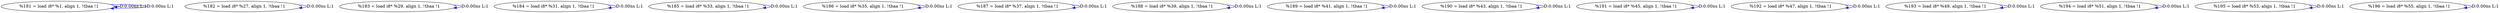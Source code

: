 digraph {
Node0x34233a0[label="  %181 = load i8* %1, align 1, !tbaa !1"];
Node0x34233a0 -> Node0x34233a0[label="D:0.00ns L:1",color=blue];
Node0x34233a0 -> Node0x34233a0[label="D:0.00ns L:1",color=blue];
Node0x34235a0[label="  %182 = load i8* %27, align 1, !tbaa !1"];
Node0x34235a0 -> Node0x34235a0[label="D:0.00ns L:1",color=blue];
Node0x34237e0[label="  %183 = load i8* %29, align 1, !tbaa !1"];
Node0x34237e0 -> Node0x34237e0[label="D:0.00ns L:1",color=blue];
Node0x3423a20[label="  %184 = load i8* %31, align 1, !tbaa !1"];
Node0x3423a20 -> Node0x3423a20[label="D:0.00ns L:1",color=blue];
Node0x3423c60[label="  %185 = load i8* %33, align 1, !tbaa !1"];
Node0x3423c60 -> Node0x3423c60[label="D:0.00ns L:1",color=blue];
Node0x3423ea0[label="  %186 = load i8* %35, align 1, !tbaa !1"];
Node0x3423ea0 -> Node0x3423ea0[label="D:0.00ns L:1",color=blue];
Node0x34240e0[label="  %187 = load i8* %37, align 1, !tbaa !1"];
Node0x34240e0 -> Node0x34240e0[label="D:0.00ns L:1",color=blue];
Node0x3424320[label="  %188 = load i8* %39, align 1, !tbaa !1"];
Node0x3424320 -> Node0x3424320[label="D:0.00ns L:1",color=blue];
Node0x3424560[label="  %189 = load i8* %41, align 1, !tbaa !1"];
Node0x3424560 -> Node0x3424560[label="D:0.00ns L:1",color=blue];
Node0x34247a0[label="  %190 = load i8* %43, align 1, !tbaa !1"];
Node0x34247a0 -> Node0x34247a0[label="D:0.00ns L:1",color=blue];
Node0x34249e0[label="  %191 = load i8* %45, align 1, !tbaa !1"];
Node0x34249e0 -> Node0x34249e0[label="D:0.00ns L:1",color=blue];
Node0x3424c20[label="  %192 = load i8* %47, align 1, !tbaa !1"];
Node0x3424c20 -> Node0x3424c20[label="D:0.00ns L:1",color=blue];
Node0x3424e60[label="  %193 = load i8* %49, align 1, !tbaa !1"];
Node0x3424e60 -> Node0x3424e60[label="D:0.00ns L:1",color=blue];
Node0x34250a0[label="  %194 = load i8* %51, align 1, !tbaa !1"];
Node0x34250a0 -> Node0x34250a0[label="D:0.00ns L:1",color=blue];
Node0x34252e0[label="  %195 = load i8* %53, align 1, !tbaa !1"];
Node0x34252e0 -> Node0x34252e0[label="D:0.00ns L:1",color=blue];
Node0x3425520[label="  %196 = load i8* %55, align 1, !tbaa !1"];
Node0x3425520 -> Node0x3425520[label="D:0.00ns L:1",color=blue];
}
